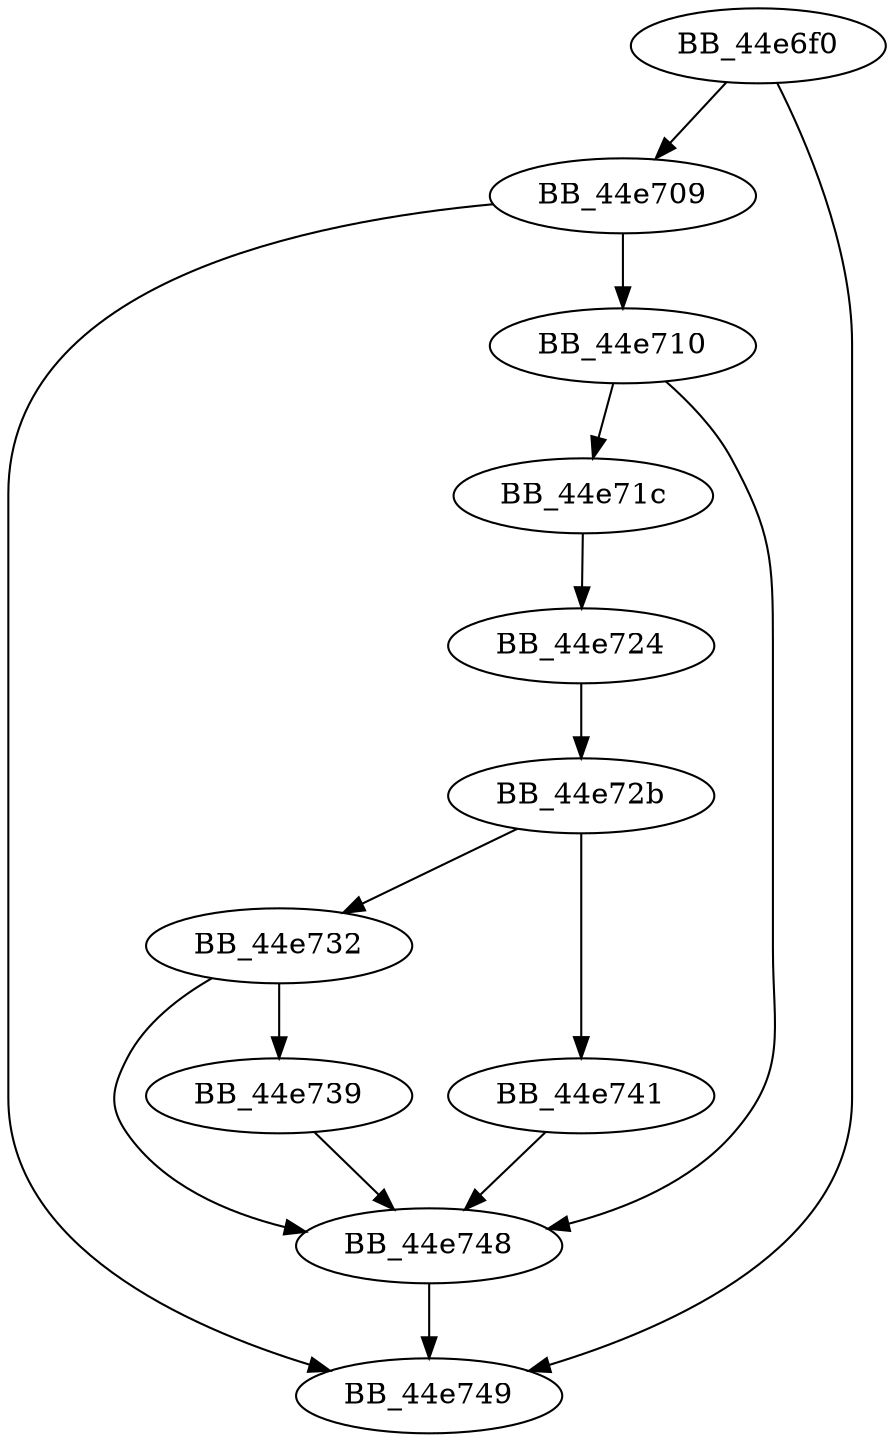 DiGraph sub_44E6F0{
BB_44e6f0->BB_44e709
BB_44e6f0->BB_44e749
BB_44e709->BB_44e710
BB_44e709->BB_44e749
BB_44e710->BB_44e71c
BB_44e710->BB_44e748
BB_44e71c->BB_44e724
BB_44e724->BB_44e72b
BB_44e72b->BB_44e732
BB_44e72b->BB_44e741
BB_44e732->BB_44e739
BB_44e732->BB_44e748
BB_44e739->BB_44e748
BB_44e741->BB_44e748
BB_44e748->BB_44e749
}
